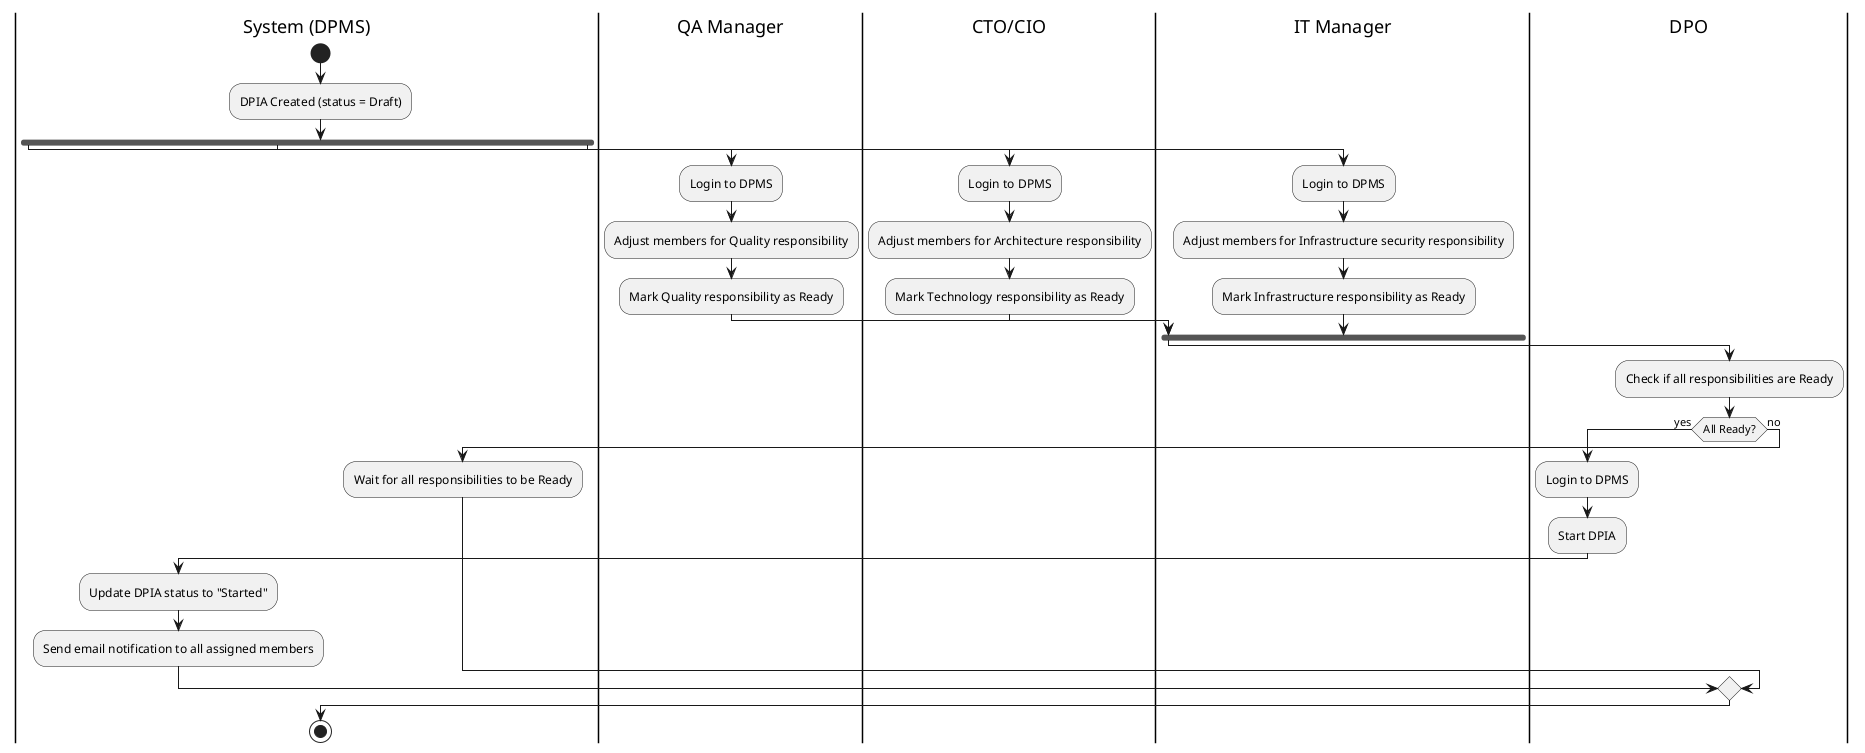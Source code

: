 @startuml
|System (DPMS)|
start
:DPIA Created (status = Draft);

fork
  |QA Manager|
  :Login to DPMS;
  :Adjust members for Quality responsibility;
  :Mark Quality responsibility as Ready;
fork again
  |CTO/CIO|
  :Login to DPMS;
  :Adjust members for Architecture responsibility;
  :Mark Technology responsibility as Ready;
fork again
  |IT Manager|
  :Login to DPMS;
  :Adjust members for Infrastructure security responsibility;
  :Mark Infrastructure responsibility as Ready;
end fork

|DPO|
:Check if all responsibilities are Ready;

if (All Ready?) then (yes)
  |DPO|
  :Login to DPMS;
  :Start DPIA;

  |System (DPMS)|
  :Update DPIA status to "Started";
  :Send email notification to all assigned members;
else (no)
  :Wait for all responsibilities to be Ready;
endif
stop
@enduml